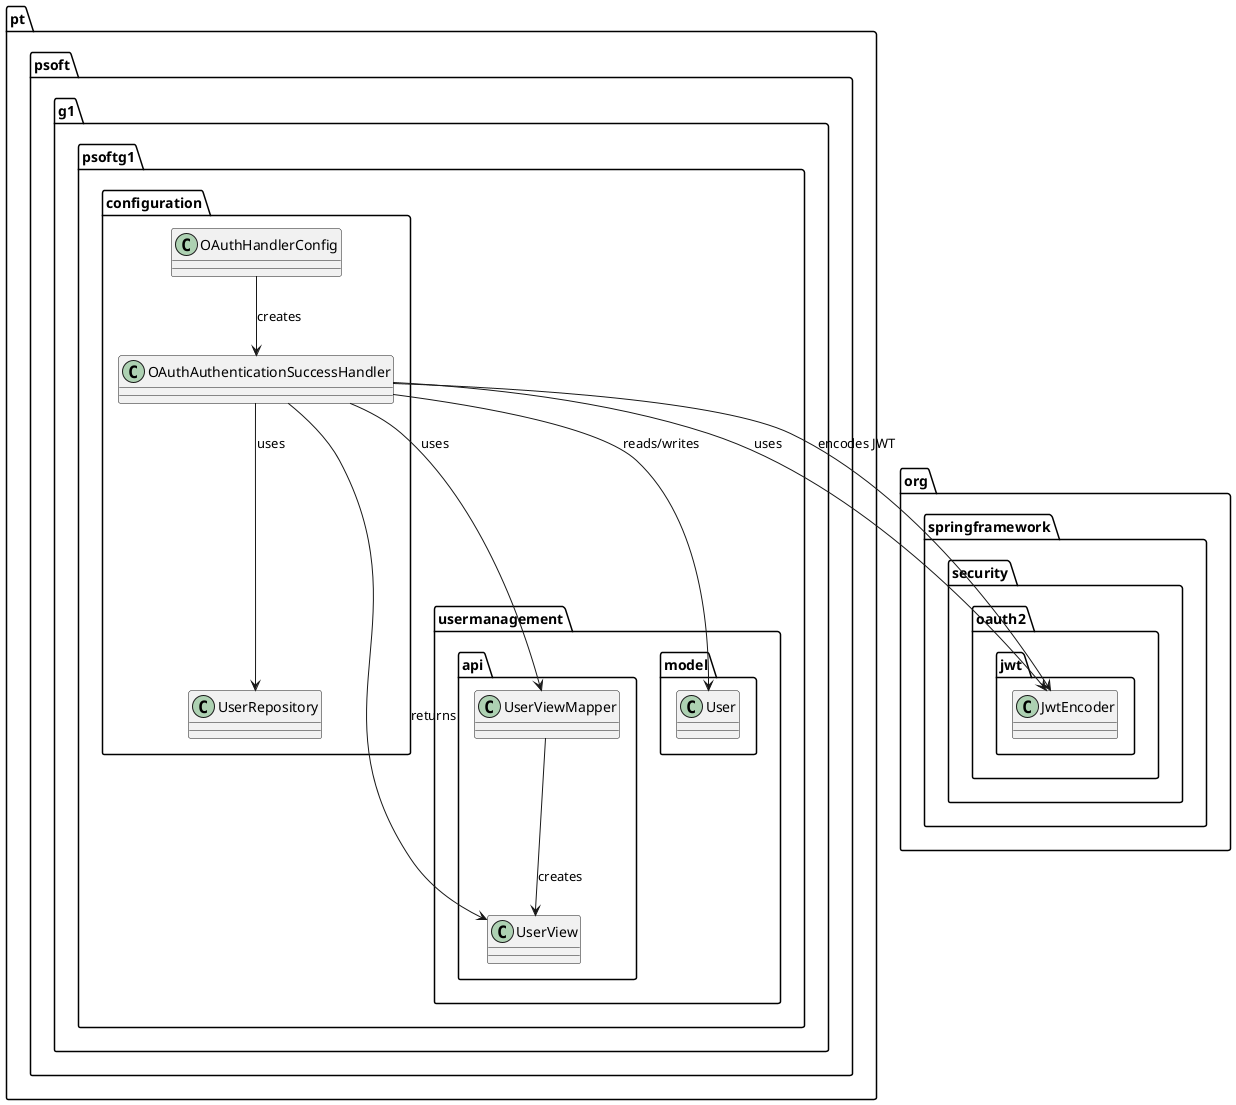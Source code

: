 @startuml
package pt.psoft.g1.psoftg1.configuration {
  class OAuthAuthenticationSuccessHandler
  class OAuthHandlerConfig
  class UserRepository
}

package pt.psoft.g1.psoftg1.usermanagement.api {
  class UserView
  class UserViewMapper
}

package pt.psoft.g1.psoftg1.usermanagement.model {
  class User
}

package org.springframework.security.oauth2.jwt {
  class JwtEncoder
}

OAuthHandlerConfig --> OAuthAuthenticationSuccessHandler : creates
OAuthAuthenticationSuccessHandler --> UserRepository : uses
OAuthAuthenticationSuccessHandler --> JwtEncoder : uses
OAuthAuthenticationSuccessHandler --> UserViewMapper : uses
OAuthAuthenticationSuccessHandler --> User : reads/writes
OAuthAuthenticationSuccessHandler --> UserView : returns
UserViewMapper --> UserView : creates
OAuthAuthenticationSuccessHandler --> JwtEncoder : encodes JWT

@enduml

